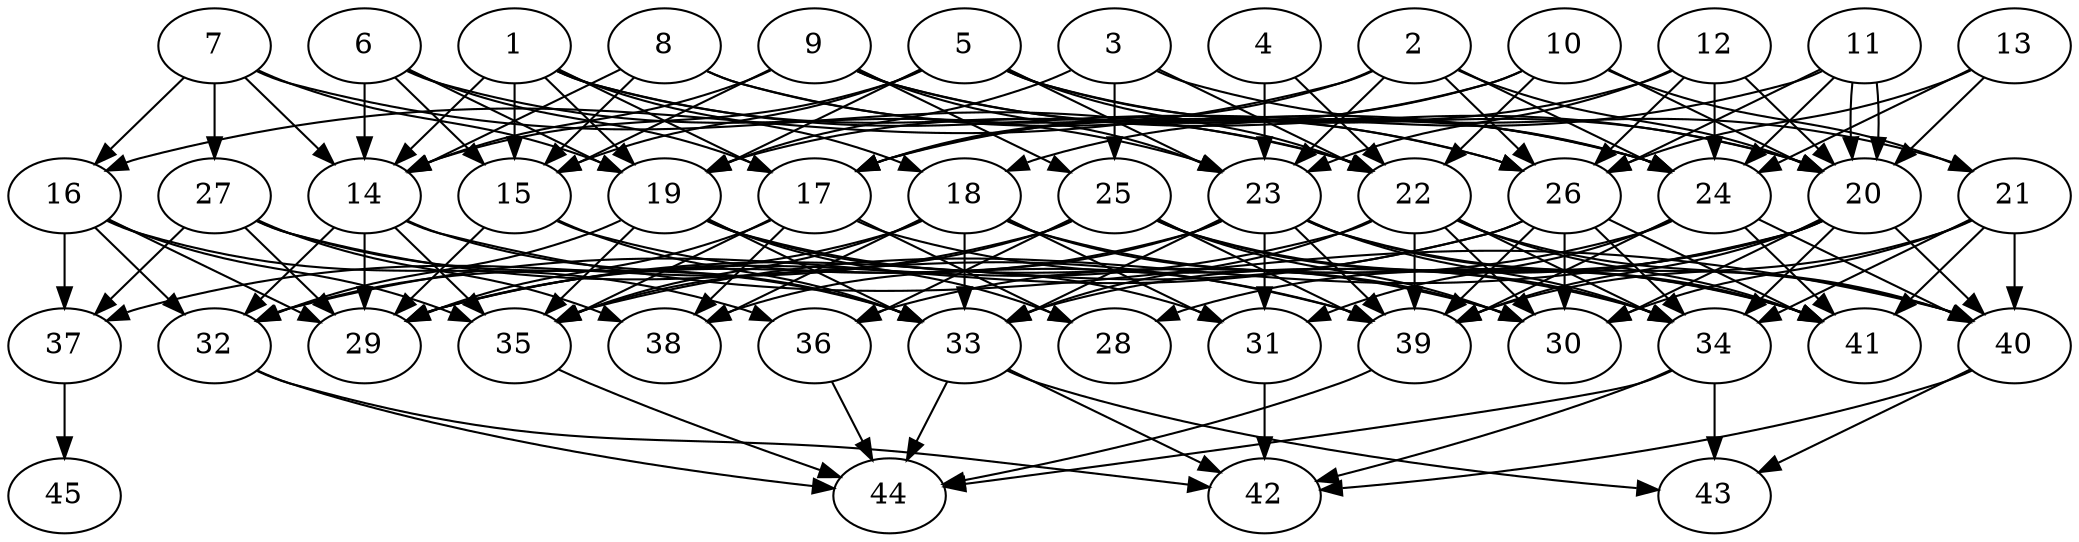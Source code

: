 // DAG automatically generated by daggen at Thu Oct  3 14:07:24 2019
// ./daggen --dot -n 45 --ccr 0.5 --fat 0.7 --regular 0.9 --density 0.6 --mindata 5242880 --maxdata 52428800 
digraph G {
  1 [size="88537088", alpha="0.12", expect_size="44268544"] 
  1 -> 14 [size ="44268544"]
  1 -> 15 [size ="44268544"]
  1 -> 17 [size ="44268544"]
  1 -> 18 [size ="44268544"]
  1 -> 19 [size ="44268544"]
  1 -> 22 [size ="44268544"]
  1 -> 26 [size ="44268544"]
  2 [size="45670400", alpha="0.07", expect_size="22835200"] 
  2 -> 16 [size ="22835200"]
  2 -> 17 [size ="22835200"]
  2 -> 20 [size ="22835200"]
  2 -> 23 [size ="22835200"]
  2 -> 24 [size ="22835200"]
  2 -> 26 [size ="22835200"]
  3 [size="92817408", alpha="0.03", expect_size="46408704"] 
  3 -> 19 [size ="46408704"]
  3 -> 21 [size ="46408704"]
  3 -> 22 [size ="46408704"]
  3 -> 25 [size ="46408704"]
  4 [size="104271872", alpha="0.13", expect_size="52135936"] 
  4 -> 22 [size ="52135936"]
  4 -> 23 [size ="52135936"]
  5 [size="36462592", alpha="0.13", expect_size="18231296"] 
  5 -> 14 [size ="18231296"]
  5 -> 15 [size ="18231296"]
  5 -> 19 [size ="18231296"]
  5 -> 20 [size ="18231296"]
  5 -> 22 [size ="18231296"]
  5 -> 23 [size ="18231296"]
  5 -> 24 [size ="18231296"]
  6 [size="92516352", alpha="0.18", expect_size="46258176"] 
  6 -> 14 [size ="46258176"]
  6 -> 15 [size ="46258176"]
  6 -> 17 [size ="46258176"]
  6 -> 19 [size ="46258176"]
  6 -> 23 [size ="46258176"]
  7 [size="102768640", alpha="0.19", expect_size="51384320"] 
  7 -> 14 [size ="51384320"]
  7 -> 16 [size ="51384320"]
  7 -> 19 [size ="51384320"]
  7 -> 22 [size ="51384320"]
  7 -> 27 [size ="51384320"]
  8 [size="28715008", alpha="0.08", expect_size="14357504"] 
  8 -> 14 [size ="14357504"]
  8 -> 15 [size ="14357504"]
  8 -> 24 [size ="14357504"]
  8 -> 26 [size ="14357504"]
  9 [size="81246208", alpha="0.09", expect_size="40623104"] 
  9 -> 14 [size ="40623104"]
  9 -> 15 [size ="40623104"]
  9 -> 20 [size ="40623104"]
  9 -> 23 [size ="40623104"]
  9 -> 24 [size ="40623104"]
  9 -> 25 [size ="40623104"]
  10 [size="27488256", alpha="0.04", expect_size="13744128"] 
  10 -> 17 [size ="13744128"]
  10 -> 19 [size ="13744128"]
  10 -> 20 [size ="13744128"]
  10 -> 21 [size ="13744128"]
  10 -> 22 [size ="13744128"]
  11 [size="45799424", alpha="0.03", expect_size="22899712"] 
  11 -> 17 [size ="22899712"]
  11 -> 20 [size ="22899712"]
  11 -> 20 [size ="22899712"]
  11 -> 24 [size ="22899712"]
  11 -> 26 [size ="22899712"]
  12 [size="104398848", alpha="0.17", expect_size="52199424"] 
  12 -> 18 [size ="52199424"]
  12 -> 20 [size ="52199424"]
  12 -> 23 [size ="52199424"]
  12 -> 24 [size ="52199424"]
  12 -> 26 [size ="52199424"]
  13 [size="44548096", alpha="0.06", expect_size="22274048"] 
  13 -> 20 [size ="22274048"]
  13 -> 24 [size ="22274048"]
  13 -> 26 [size ="22274048"]
  14 [size="58619904", alpha="0.13", expect_size="29309952"] 
  14 -> 29 [size ="29309952"]
  14 -> 32 [size ="29309952"]
  14 -> 33 [size ="29309952"]
  14 -> 35 [size ="29309952"]
  14 -> 40 [size ="29309952"]
  15 [size="26112000", alpha="0.05", expect_size="13056000"] 
  15 -> 29 [size ="13056000"]
  15 -> 33 [size ="13056000"]
  15 -> 39 [size ="13056000"]
  16 [size="85970944", alpha="0.11", expect_size="42985472"] 
  16 -> 29 [size ="42985472"]
  16 -> 32 [size ="42985472"]
  16 -> 35 [size ="42985472"]
  16 -> 36 [size ="42985472"]
  16 -> 37 [size ="42985472"]
  17 [size="77125632", alpha="0.17", expect_size="38562816"] 
  17 -> 28 [size ="38562816"]
  17 -> 29 [size ="38562816"]
  17 -> 34 [size ="38562816"]
  17 -> 35 [size ="38562816"]
  17 -> 38 [size ="38562816"]
  18 [size="70690816", alpha="0.07", expect_size="35345408"] 
  18 -> 30 [size ="35345408"]
  18 -> 31 [size ="35345408"]
  18 -> 32 [size ="35345408"]
  18 -> 33 [size ="35345408"]
  18 -> 35 [size ="35345408"]
  18 -> 38 [size ="35345408"]
  18 -> 41 [size ="35345408"]
  19 [size="15493120", alpha="0.16", expect_size="7746560"] 
  19 -> 28 [size ="7746560"]
  19 -> 30 [size ="7746560"]
  19 -> 31 [size ="7746560"]
  19 -> 32 [size ="7746560"]
  19 -> 33 [size ="7746560"]
  19 -> 35 [size ="7746560"]
  20 [size="59670528", alpha="0.02", expect_size="29835264"] 
  20 -> 28 [size ="29835264"]
  20 -> 30 [size ="29835264"]
  20 -> 33 [size ="29835264"]
  20 -> 34 [size ="29835264"]
  20 -> 35 [size ="29835264"]
  20 -> 39 [size ="29835264"]
  20 -> 40 [size ="29835264"]
  21 [size="78120960", alpha="0.05", expect_size="39060480"] 
  21 -> 30 [size ="39060480"]
  21 -> 34 [size ="39060480"]
  21 -> 39 [size ="39060480"]
  21 -> 40 [size ="39060480"]
  21 -> 41 [size ="39060480"]
  22 [size="90146816", alpha="0.15", expect_size="45073408"] 
  22 -> 29 [size ="45073408"]
  22 -> 30 [size ="45073408"]
  22 -> 33 [size ="45073408"]
  22 -> 34 [size ="45073408"]
  22 -> 39 [size ="45073408"]
  22 -> 40 [size ="45073408"]
  22 -> 41 [size ="45073408"]
  23 [size="78188544", alpha="0.02", expect_size="39094272"] 
  23 -> 29 [size ="39094272"]
  23 -> 31 [size ="39094272"]
  23 -> 33 [size ="39094272"]
  23 -> 34 [size ="39094272"]
  23 -> 38 [size ="39094272"]
  23 -> 39 [size ="39094272"]
  23 -> 40 [size ="39094272"]
  23 -> 41 [size ="39094272"]
  24 [size="10723328", alpha="0.09", expect_size="5361664"] 
  24 -> 31 [size ="5361664"]
  24 -> 36 [size ="5361664"]
  24 -> 39 [size ="5361664"]
  24 -> 40 [size ="5361664"]
  24 -> 41 [size ="5361664"]
  25 [size="71647232", alpha="0.02", expect_size="35823616"] 
  25 -> 30 [size ="35823616"]
  25 -> 34 [size ="35823616"]
  25 -> 35 [size ="35823616"]
  25 -> 36 [size ="35823616"]
  25 -> 37 [size ="35823616"]
  25 -> 39 [size ="35823616"]
  25 -> 41 [size ="35823616"]
  26 [size="94353408", alpha="0.12", expect_size="47176704"] 
  26 -> 29 [size ="47176704"]
  26 -> 30 [size ="47176704"]
  26 -> 32 [size ="47176704"]
  26 -> 34 [size ="47176704"]
  26 -> 39 [size ="47176704"]
  26 -> 41 [size ="47176704"]
  27 [size="51292160", alpha="0.02", expect_size="25646080"] 
  27 -> 29 [size ="25646080"]
  27 -> 33 [size ="25646080"]
  27 -> 37 [size ="25646080"]
  27 -> 38 [size ="25646080"]
  27 -> 39 [size ="25646080"]
  28 [size="34940928", alpha="0.16", expect_size="17470464"] 
  29 [size="67037184", alpha="0.05", expect_size="33518592"] 
  30 [size="48515072", alpha="0.17", expect_size="24257536"] 
  31 [size="58351616", alpha="0.17", expect_size="29175808"] 
  31 -> 42 [size ="29175808"]
  32 [size="80230400", alpha="0.16", expect_size="40115200"] 
  32 -> 42 [size ="40115200"]
  32 -> 44 [size ="40115200"]
  33 [size="54964224", alpha="0.03", expect_size="27482112"] 
  33 -> 42 [size ="27482112"]
  33 -> 43 [size ="27482112"]
  33 -> 44 [size ="27482112"]
  34 [size="64884736", alpha="0.00", expect_size="32442368"] 
  34 -> 42 [size ="32442368"]
  34 -> 43 [size ="32442368"]
  34 -> 44 [size ="32442368"]
  35 [size="15038464", alpha="0.00", expect_size="7519232"] 
  35 -> 44 [size ="7519232"]
  36 [size="25772032", alpha="0.17", expect_size="12886016"] 
  36 -> 44 [size ="12886016"]
  37 [size="84748288", alpha="0.07", expect_size="42374144"] 
  37 -> 45 [size ="42374144"]
  38 [size="95506432", alpha="0.11", expect_size="47753216"] 
  39 [size="76277760", alpha="0.15", expect_size="38138880"] 
  39 -> 44 [size ="38138880"]
  40 [size="97824768", alpha="0.10", expect_size="48912384"] 
  40 -> 42 [size ="48912384"]
  40 -> 43 [size ="48912384"]
  41 [size="82778112", alpha="0.19", expect_size="41389056"] 
  42 [size="66455552", alpha="0.05", expect_size="33227776"] 
  43 [size="48396288", alpha="0.05", expect_size="24198144"] 
  44 [size="62666752", alpha="0.05", expect_size="31333376"] 
  45 [size="63029248", alpha="0.19", expect_size="31514624"] 
}
